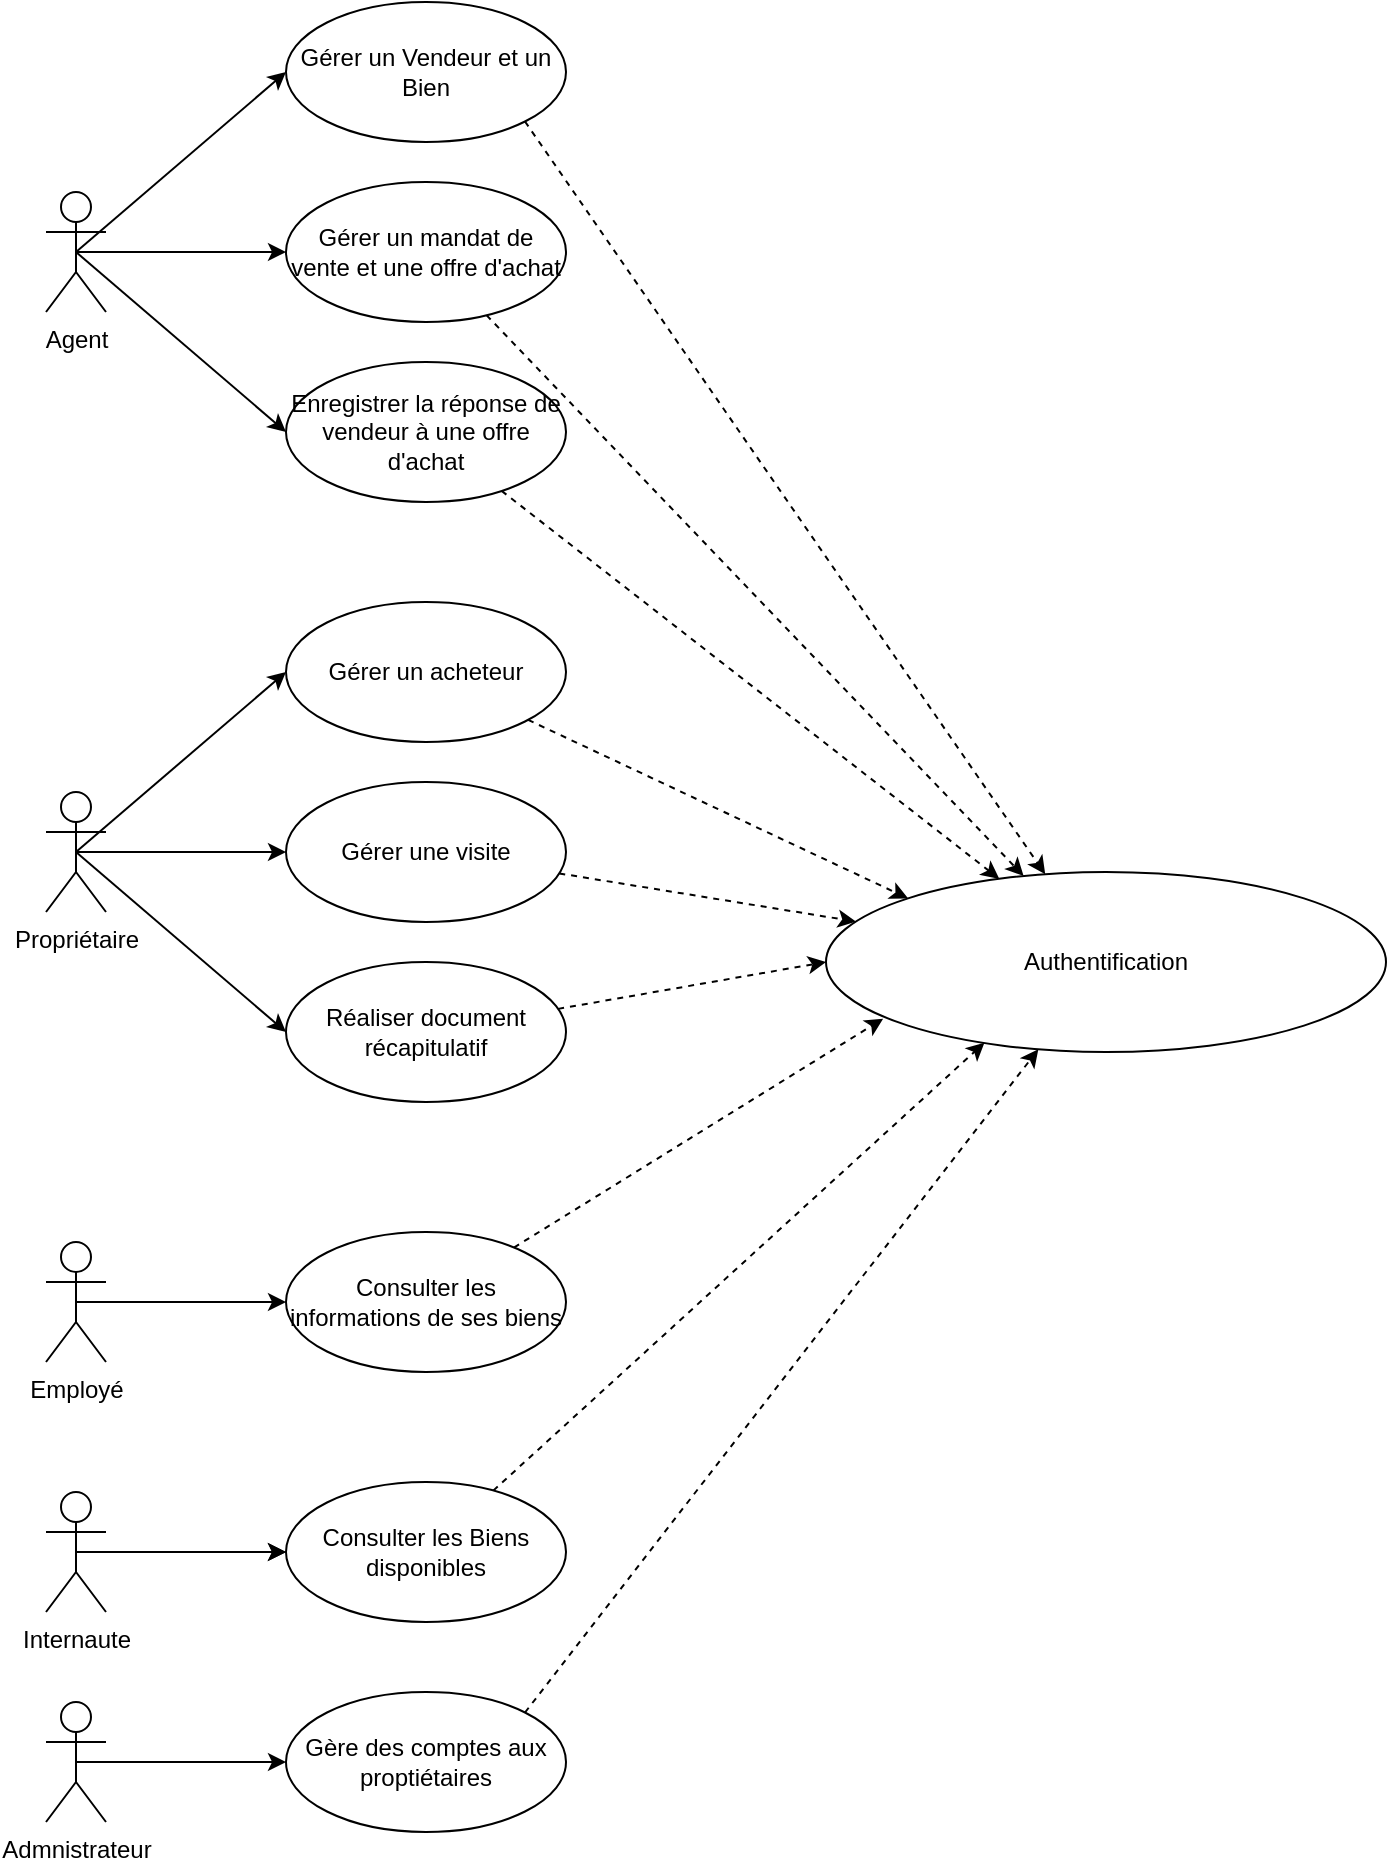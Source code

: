 <mxfile>
    <diagram id="M6TRWSu0TGidfL6Ikeji" name="Page-1">
        <mxGraphModel dx="745" dy="1808" grid="1" gridSize="10" guides="1" tooltips="1" connect="1" arrows="1" fold="1" page="0" pageScale="1" pageWidth="1100" pageHeight="1100" math="0" shadow="0">
            <root>
                <mxCell id="0"/>
                <mxCell id="1" parent="0"/>
                <mxCell id="56" style="edgeStyle=none;html=1;exitX=0.5;exitY=0.5;exitDx=0;exitDy=0;exitPerimeter=0;entryX=0;entryY=0.5;entryDx=0;entryDy=0;strokeWidth=1;" parent="1" source="2" target="50" edge="1">
                    <mxGeometry relative="1" as="geometry"/>
                </mxCell>
                <mxCell id="57" style="edgeStyle=none;html=1;exitX=0.5;exitY=0.5;exitDx=0;exitDy=0;exitPerimeter=0;entryX=0;entryY=0.5;entryDx=0;entryDy=0;strokeWidth=1;" parent="1" source="2" target="49" edge="1">
                    <mxGeometry relative="1" as="geometry"/>
                </mxCell>
                <mxCell id="58" style="edgeStyle=none;html=1;exitX=0.5;exitY=0.5;exitDx=0;exitDy=0;exitPerimeter=0;entryX=0;entryY=0.5;entryDx=0;entryDy=0;strokeWidth=1;" parent="1" source="2" target="48" edge="1">
                    <mxGeometry relative="1" as="geometry"/>
                </mxCell>
                <mxCell id="2" value="Propriétaire" style="shape=umlActor;verticalLabelPosition=bottom;verticalAlign=top;html=1;" parent="1" vertex="1">
                    <mxGeometry x="50" y="70" width="30" height="60" as="geometry"/>
                </mxCell>
                <mxCell id="54" style="edgeStyle=none;html=1;exitX=0.5;exitY=0.5;exitDx=0;exitDy=0;exitPerimeter=0;entryX=0;entryY=0.5;entryDx=0;entryDy=0;strokeWidth=1;" parent="1" target="53" edge="1">
                    <mxGeometry relative="1" as="geometry">
                        <mxPoint x="65" y="450" as="sourcePoint"/>
                    </mxGeometry>
                </mxCell>
                <mxCell id="59" style="edgeStyle=none;html=1;exitX=0.5;exitY=0.5;exitDx=0;exitDy=0;exitPerimeter=0;strokeWidth=1;entryX=0;entryY=0.5;entryDx=0;entryDy=0;" parent="1" source="7" target="44" edge="1">
                    <mxGeometry relative="1" as="geometry"/>
                </mxCell>
                <mxCell id="60" style="edgeStyle=none;html=1;exitX=0.5;exitY=0.5;exitDx=0;exitDy=0;exitPerimeter=0;entryX=0;entryY=0.5;entryDx=0;entryDy=0;strokeWidth=1;" parent="1" source="7" target="43" edge="1">
                    <mxGeometry relative="1" as="geometry"/>
                </mxCell>
                <mxCell id="61" style="edgeStyle=none;html=1;exitX=0.5;exitY=0.5;exitDx=0;exitDy=0;exitPerimeter=0;entryX=0;entryY=0.5;entryDx=0;entryDy=0;strokeWidth=1;" parent="1" source="7" target="42" edge="1">
                    <mxGeometry relative="1" as="geometry"/>
                </mxCell>
                <mxCell id="7" value="Agent" style="shape=umlActor;verticalLabelPosition=bottom;verticalAlign=top;html=1;" parent="1" vertex="1">
                    <mxGeometry x="50" y="-230" width="30" height="60" as="geometry"/>
                </mxCell>
                <mxCell id="55" style="edgeStyle=none;html=1;exitX=0.5;exitY=0.5;exitDx=0;exitDy=0;exitPerimeter=0;strokeWidth=1;" parent="1" source="8" target="51" edge="1">
                    <mxGeometry relative="1" as="geometry"/>
                </mxCell>
                <mxCell id="8" value="Employé" style="shape=umlActor;verticalLabelPosition=bottom;verticalAlign=top;html=1;" parent="1" vertex="1">
                    <mxGeometry x="50" y="295" width="30" height="60" as="geometry"/>
                </mxCell>
                <mxCell id="80" style="edgeStyle=none;html=1;dashed=1;exitX=1;exitY=1;exitDx=0;exitDy=0;" edge="1" parent="1" source="42" target="45">
                    <mxGeometry relative="1" as="geometry"/>
                </mxCell>
                <mxCell id="42" value="Gérer un Vendeur et un Bien" style="ellipse;whiteSpace=wrap;html=1;" parent="1" vertex="1">
                    <mxGeometry x="170" y="-325" width="140" height="70" as="geometry"/>
                </mxCell>
                <mxCell id="79" style="edgeStyle=none;html=1;dashed=1;" edge="1" parent="1" source="43" target="45">
                    <mxGeometry relative="1" as="geometry"/>
                </mxCell>
                <mxCell id="43" value="Gérer un mandat de vente et une offre d'achat" style="ellipse;whiteSpace=wrap;html=1;" parent="1" vertex="1">
                    <mxGeometry x="170" y="-235" width="140" height="70" as="geometry"/>
                </mxCell>
                <mxCell id="78" style="edgeStyle=none;html=1;dashed=1;" edge="1" parent="1" source="44" target="45">
                    <mxGeometry relative="1" as="geometry"/>
                </mxCell>
                <mxCell id="44" value="Enregistrer la réponse de vendeur à une offre d'achat" style="ellipse;whiteSpace=wrap;html=1;" parent="1" vertex="1">
                    <mxGeometry x="170" y="-145" width="140" height="70" as="geometry"/>
                </mxCell>
                <mxCell id="45" value="Authentification" style="ellipse;whiteSpace=wrap;html=1;" parent="1" vertex="1">
                    <mxGeometry x="440" y="110" width="280" height="90" as="geometry"/>
                </mxCell>
                <mxCell id="77" style="edgeStyle=none;html=1;entryX=0;entryY=0;entryDx=0;entryDy=0;dashed=1;" edge="1" parent="1" source="48" target="45">
                    <mxGeometry relative="1" as="geometry"/>
                </mxCell>
                <mxCell id="48" value="Gérer un acheteur" style="ellipse;whiteSpace=wrap;html=1;" parent="1" vertex="1">
                    <mxGeometry x="170" y="-25" width="140" height="70" as="geometry"/>
                </mxCell>
                <mxCell id="76" style="edgeStyle=none;html=1;dashed=1;" edge="1" parent="1" source="49" target="45">
                    <mxGeometry relative="1" as="geometry"/>
                </mxCell>
                <mxCell id="49" value="Gérer une visite" style="ellipse;whiteSpace=wrap;html=1;" parent="1" vertex="1">
                    <mxGeometry x="170" y="65" width="140" height="70" as="geometry"/>
                </mxCell>
                <mxCell id="75" style="edgeStyle=none;html=1;entryX=0;entryY=0.5;entryDx=0;entryDy=0;dashed=1;" edge="1" parent="1" source="50" target="45">
                    <mxGeometry relative="1" as="geometry"/>
                </mxCell>
                <mxCell id="50" value="Réaliser document récapitulatif" style="ellipse;whiteSpace=wrap;html=1;" parent="1" vertex="1">
                    <mxGeometry x="170" y="155" width="140" height="70" as="geometry"/>
                </mxCell>
                <mxCell id="74" style="edgeStyle=none;html=1;entryX=0.102;entryY=0.815;entryDx=0;entryDy=0;entryPerimeter=0;dashed=1;" edge="1" parent="1" source="51" target="45">
                    <mxGeometry relative="1" as="geometry"/>
                </mxCell>
                <mxCell id="51" value="Consulter les informations de ses biens" style="ellipse;whiteSpace=wrap;html=1;" parent="1" vertex="1">
                    <mxGeometry x="170" y="290" width="140" height="70" as="geometry"/>
                </mxCell>
                <mxCell id="72" style="edgeStyle=none;html=1;dashed=1;exitX=1;exitY=0;exitDx=0;exitDy=0;" edge="1" parent="1" source="52" target="45">
                    <mxGeometry relative="1" as="geometry"/>
                </mxCell>
                <mxCell id="52" value="Gère des comptes aux proptiétaires" style="ellipse;whiteSpace=wrap;html=1;" parent="1" vertex="1">
                    <mxGeometry x="170" y="520" width="140" height="70" as="geometry"/>
                </mxCell>
                <mxCell id="73" style="edgeStyle=none;html=1;entryX=0.283;entryY=0.948;entryDx=0;entryDy=0;entryPerimeter=0;dashed=1;" edge="1" parent="1" source="53" target="45">
                    <mxGeometry relative="1" as="geometry"/>
                </mxCell>
                <mxCell id="53" value="Consulter les Biens disponibles" style="ellipse;whiteSpace=wrap;html=1;" parent="1" vertex="1">
                    <mxGeometry x="170" y="415" width="140" height="70" as="geometry"/>
                </mxCell>
                <mxCell id="63" style="edgeStyle=none;html=1;exitX=0.5;exitY=0.5;exitDx=0;exitDy=0;exitPerimeter=0;" edge="1" parent="1" source="62" target="52">
                    <mxGeometry relative="1" as="geometry"/>
                </mxCell>
                <mxCell id="62" value="Admnistrateur" style="shape=umlActor;verticalLabelPosition=bottom;verticalAlign=top;html=1;" parent="1" vertex="1">
                    <mxGeometry x="50" y="525" width="30" height="60" as="geometry"/>
                </mxCell>
                <mxCell id="69" value="" style="edgeStyle=none;html=1;" edge="1" parent="1" source="68" target="53">
                    <mxGeometry relative="1" as="geometry"/>
                </mxCell>
                <mxCell id="68" value="Internaute" style="shape=umlActor;verticalLabelPosition=bottom;verticalAlign=top;html=1;" vertex="1" parent="1">
                    <mxGeometry x="50" y="420" width="30" height="60" as="geometry"/>
                </mxCell>
            </root>
        </mxGraphModel>
    </diagram>
</mxfile>